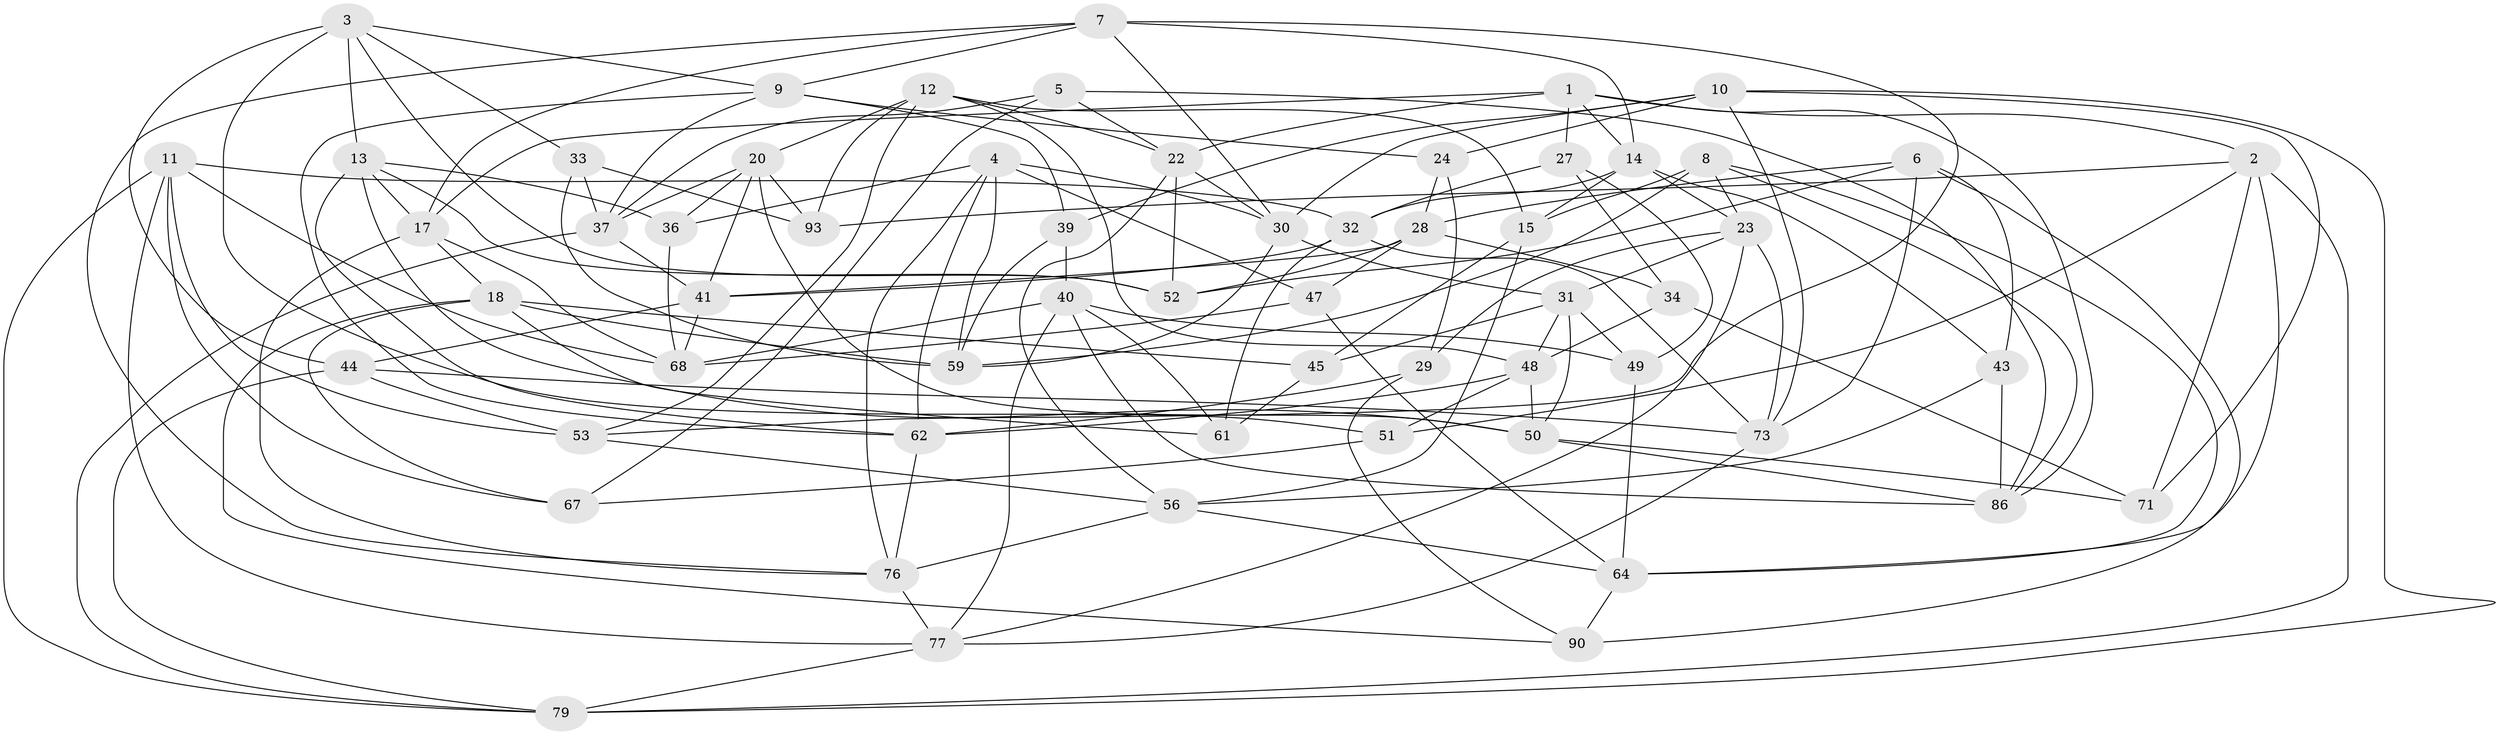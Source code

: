 // original degree distribution, {4: 1.0}
// Generated by graph-tools (version 1.1) at 2025/11/02/21/25 10:11:16]
// undirected, 59 vertices, 156 edges
graph export_dot {
graph [start="1"]
  node [color=gray90,style=filled];
  1 [super="+94"];
  2 [super="+26"];
  3 [super="+72"];
  4 [super="+25"];
  5;
  6 [super="+21"];
  7 [super="+16"];
  8 [super="+57"];
  9 [super="+35"];
  10 [super="+19"];
  11 [super="+54"];
  12 [super="+88"];
  13 [super="+87"];
  14 [super="+55"];
  15 [super="+38"];
  17 [super="+91"];
  18 [super="+84"];
  20 [super="+65"];
  22 [super="+95"];
  23 [super="+82"];
  24;
  27;
  28 [super="+42"];
  29;
  30 [super="+46"];
  31 [super="+74"];
  32 [super="+85"];
  33;
  34;
  36;
  37 [super="+81"];
  39;
  40 [super="+75"];
  41 [super="+69"];
  43;
  44 [super="+66"];
  45;
  47;
  48 [super="+60"];
  49;
  50 [super="+58"];
  51;
  52 [super="+70"];
  53 [super="+100"];
  56 [super="+96"];
  59 [super="+99"];
  61;
  62 [super="+63"];
  64 [super="+80"];
  67;
  68 [super="+98"];
  71;
  73 [super="+83"];
  76 [super="+78"];
  77 [super="+97"];
  79 [super="+92"];
  86 [super="+89"];
  90;
  93;
  1 -- 86;
  1 -- 27;
  1 -- 14;
  1 -- 17;
  1 -- 22;
  1 -- 2;
  2 -- 79;
  2 -- 71;
  2 -- 51;
  2 -- 64;
  2 -- 93;
  3 -- 44;
  3 -- 9;
  3 -- 13;
  3 -- 33;
  3 -- 52;
  3 -- 51;
  4 -- 47;
  4 -- 36;
  4 -- 30;
  4 -- 59;
  4 -- 62;
  4 -- 76;
  5 -- 67;
  5 -- 86;
  5 -- 22;
  5 -- 37;
  6 -- 52 [weight=2];
  6 -- 73;
  6 -- 90;
  6 -- 43;
  6 -- 28;
  7 -- 9;
  7 -- 30;
  7 -- 14;
  7 -- 17;
  7 -- 53;
  7 -- 76;
  8 -- 59;
  8 -- 86;
  8 -- 15 [weight=2];
  8 -- 64;
  8 -- 23;
  9 -- 24;
  9 -- 37;
  9 -- 62;
  9 -- 39;
  10 -- 39;
  10 -- 73;
  10 -- 30;
  10 -- 24;
  10 -- 71;
  10 -- 79;
  11 -- 77;
  11 -- 79;
  11 -- 32;
  11 -- 67;
  11 -- 68;
  11 -- 53;
  12 -- 93;
  12 -- 20;
  12 -- 15;
  12 -- 48;
  12 -- 53;
  12 -- 22;
  13 -- 36;
  13 -- 17;
  13 -- 50;
  13 -- 52;
  13 -- 62;
  14 -- 43;
  14 -- 32;
  14 -- 15;
  14 -- 23;
  15 -- 56;
  15 -- 45;
  17 -- 18;
  17 -- 68;
  17 -- 76;
  18 -- 61;
  18 -- 67;
  18 -- 90;
  18 -- 59;
  18 -- 45;
  20 -- 93;
  20 -- 50;
  20 -- 36;
  20 -- 37;
  20 -- 41;
  22 -- 30;
  22 -- 52;
  22 -- 56;
  23 -- 73;
  23 -- 77;
  23 -- 31;
  23 -- 29;
  24 -- 29;
  24 -- 28;
  27 -- 49;
  27 -- 34;
  27 -- 32;
  28 -- 52;
  28 -- 47;
  28 -- 41;
  28 -- 34;
  29 -- 90;
  29 -- 62;
  30 -- 59;
  30 -- 31;
  31 -- 45;
  31 -- 48;
  31 -- 49;
  31 -- 50;
  32 -- 61;
  32 -- 41;
  32 -- 73;
  33 -- 93;
  33 -- 59;
  33 -- 37;
  34 -- 71;
  34 -- 48;
  36 -- 68;
  37 -- 79;
  37 -- 41;
  39 -- 40;
  39 -- 59;
  40 -- 49;
  40 -- 68;
  40 -- 61;
  40 -- 86;
  40 -- 77;
  41 -- 68;
  41 -- 44;
  43 -- 56;
  43 -- 86;
  44 -- 73;
  44 -- 53 [weight=2];
  44 -- 79;
  45 -- 61;
  47 -- 64;
  47 -- 68;
  48 -- 50;
  48 -- 51;
  48 -- 62;
  49 -- 64;
  50 -- 71;
  50 -- 86;
  51 -- 67;
  53 -- 56;
  56 -- 76;
  56 -- 64;
  62 -- 76;
  64 -- 90;
  73 -- 77;
  76 -- 77;
  77 -- 79;
}
